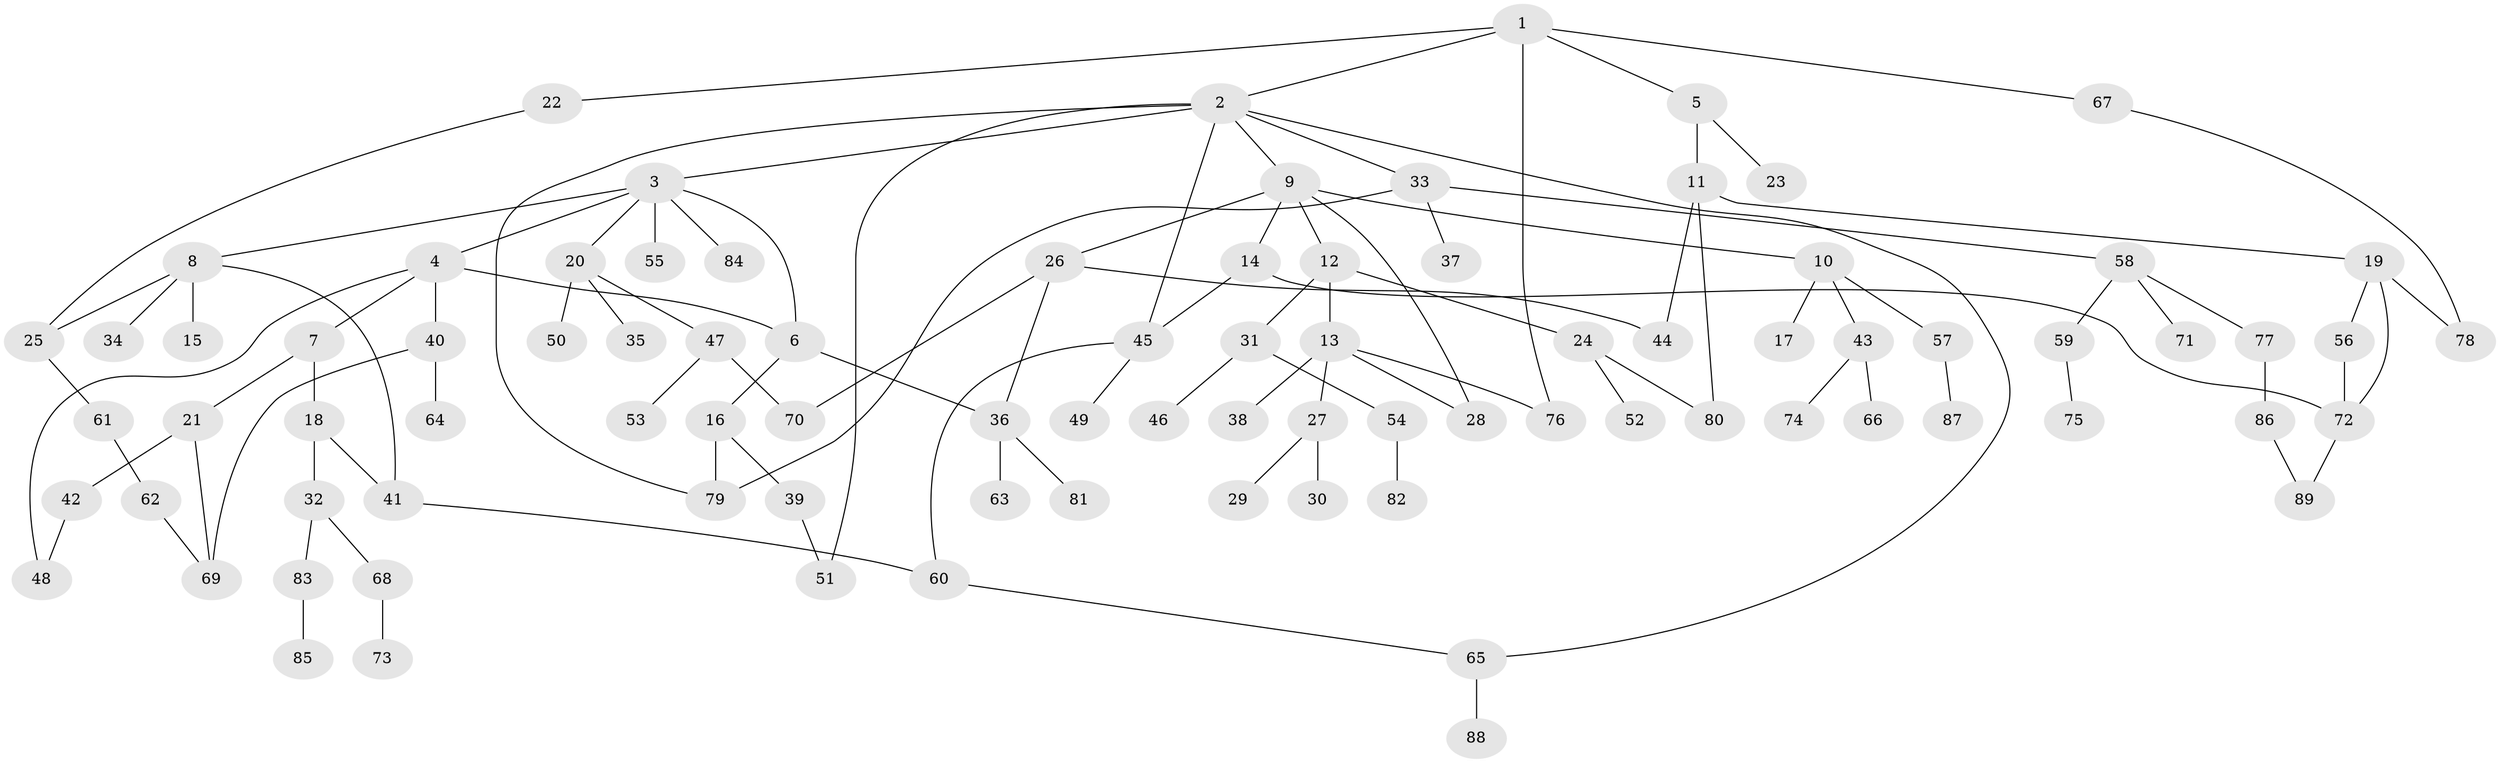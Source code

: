 // coarse degree distribution, {7: 0.022222222222222223, 6: 0.022222222222222223, 4: 0.17777777777777778, 3: 0.3111111111111111, 1: 0.2, 2: 0.2222222222222222, 5: 0.044444444444444446}
// Generated by graph-tools (version 1.1) at 2025/36/03/04/25 23:36:06]
// undirected, 89 vertices, 110 edges
graph export_dot {
  node [color=gray90,style=filled];
  1;
  2;
  3;
  4;
  5;
  6;
  7;
  8;
  9;
  10;
  11;
  12;
  13;
  14;
  15;
  16;
  17;
  18;
  19;
  20;
  21;
  22;
  23;
  24;
  25;
  26;
  27;
  28;
  29;
  30;
  31;
  32;
  33;
  34;
  35;
  36;
  37;
  38;
  39;
  40;
  41;
  42;
  43;
  44;
  45;
  46;
  47;
  48;
  49;
  50;
  51;
  52;
  53;
  54;
  55;
  56;
  57;
  58;
  59;
  60;
  61;
  62;
  63;
  64;
  65;
  66;
  67;
  68;
  69;
  70;
  71;
  72;
  73;
  74;
  75;
  76;
  77;
  78;
  79;
  80;
  81;
  82;
  83;
  84;
  85;
  86;
  87;
  88;
  89;
  1 -- 2;
  1 -- 5;
  1 -- 22;
  1 -- 67;
  1 -- 76;
  2 -- 3;
  2 -- 9;
  2 -- 33;
  2 -- 45;
  2 -- 51;
  2 -- 65;
  2 -- 79;
  3 -- 4;
  3 -- 8;
  3 -- 20;
  3 -- 55;
  3 -- 84;
  3 -- 6;
  4 -- 6;
  4 -- 7;
  4 -- 40;
  4 -- 48;
  5 -- 11;
  5 -- 23;
  6 -- 16;
  6 -- 36;
  7 -- 18;
  7 -- 21;
  8 -- 15;
  8 -- 25;
  8 -- 34;
  8 -- 41;
  9 -- 10;
  9 -- 12;
  9 -- 14;
  9 -- 26;
  9 -- 28;
  10 -- 17;
  10 -- 43;
  10 -- 57;
  11 -- 19;
  11 -- 80;
  11 -- 44;
  12 -- 13;
  12 -- 24;
  12 -- 31;
  13 -- 27;
  13 -- 38;
  13 -- 76;
  13 -- 28;
  14 -- 72;
  14 -- 45;
  16 -- 39;
  16 -- 79;
  18 -- 32;
  18 -- 41;
  19 -- 56;
  19 -- 78;
  19 -- 72;
  20 -- 35;
  20 -- 47;
  20 -- 50;
  21 -- 42;
  21 -- 69;
  22 -- 25;
  24 -- 52;
  24 -- 80;
  25 -- 61;
  26 -- 36;
  26 -- 44;
  26 -- 70;
  27 -- 29;
  27 -- 30;
  31 -- 46;
  31 -- 54;
  32 -- 68;
  32 -- 83;
  33 -- 37;
  33 -- 58;
  33 -- 79;
  36 -- 63;
  36 -- 81;
  39 -- 51;
  40 -- 64;
  40 -- 69;
  41 -- 60;
  42 -- 48;
  43 -- 66;
  43 -- 74;
  45 -- 49;
  45 -- 60;
  47 -- 53;
  47 -- 70;
  54 -- 82;
  56 -- 72;
  57 -- 87;
  58 -- 59;
  58 -- 71;
  58 -- 77;
  59 -- 75;
  60 -- 65;
  61 -- 62;
  62 -- 69;
  65 -- 88;
  67 -- 78;
  68 -- 73;
  72 -- 89;
  77 -- 86;
  83 -- 85;
  86 -- 89;
}
